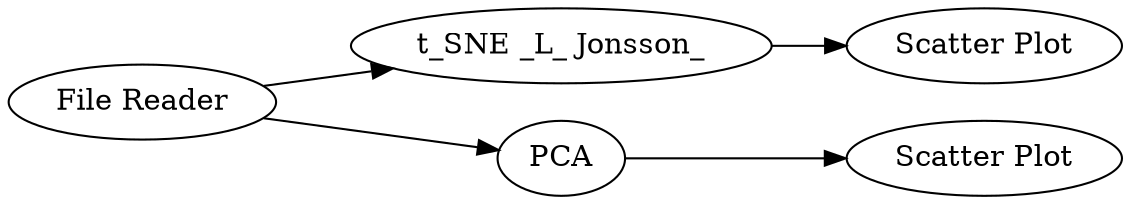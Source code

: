 digraph {
	383 [label="t_SNE _L_ Jonsson_"]
	388 [label=PCA]
	390 [label="Scatter Plot"]
	391 [label="Scatter Plot"]
	392 [label="File Reader"]
	383 -> 391
	388 -> 390
	392 -> 388
	392 -> 383
	rankdir=LR
}
